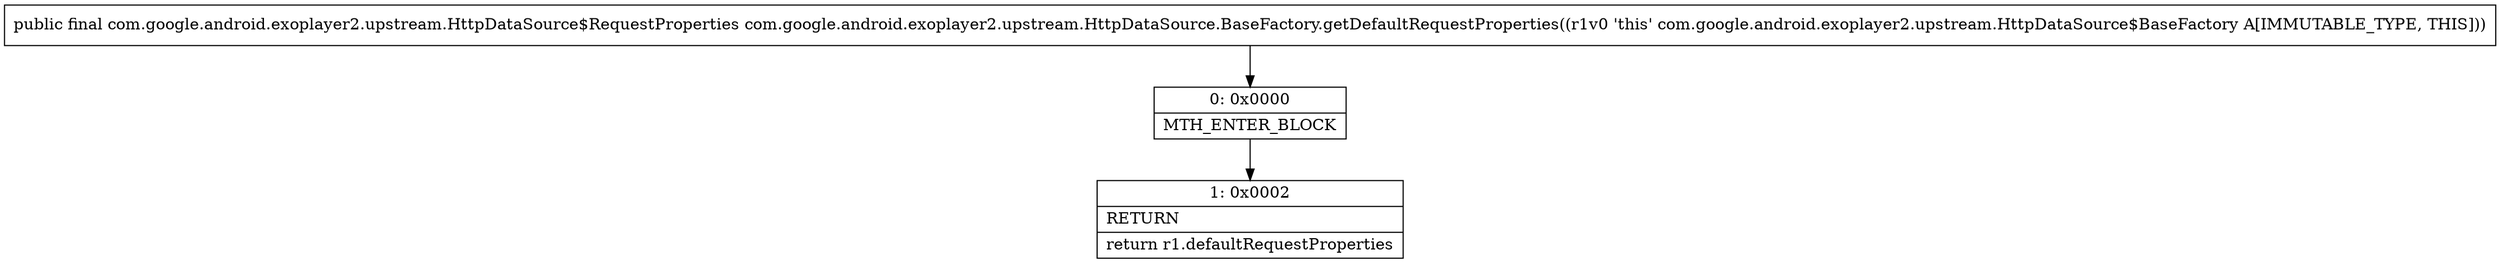 digraph "CFG forcom.google.android.exoplayer2.upstream.HttpDataSource.BaseFactory.getDefaultRequestProperties()Lcom\/google\/android\/exoplayer2\/upstream\/HttpDataSource$RequestProperties;" {
Node_0 [shape=record,label="{0\:\ 0x0000|MTH_ENTER_BLOCK\l}"];
Node_1 [shape=record,label="{1\:\ 0x0002|RETURN\l|return r1.defaultRequestProperties\l}"];
MethodNode[shape=record,label="{public final com.google.android.exoplayer2.upstream.HttpDataSource$RequestProperties com.google.android.exoplayer2.upstream.HttpDataSource.BaseFactory.getDefaultRequestProperties((r1v0 'this' com.google.android.exoplayer2.upstream.HttpDataSource$BaseFactory A[IMMUTABLE_TYPE, THIS])) }"];
MethodNode -> Node_0;
Node_0 -> Node_1;
}

